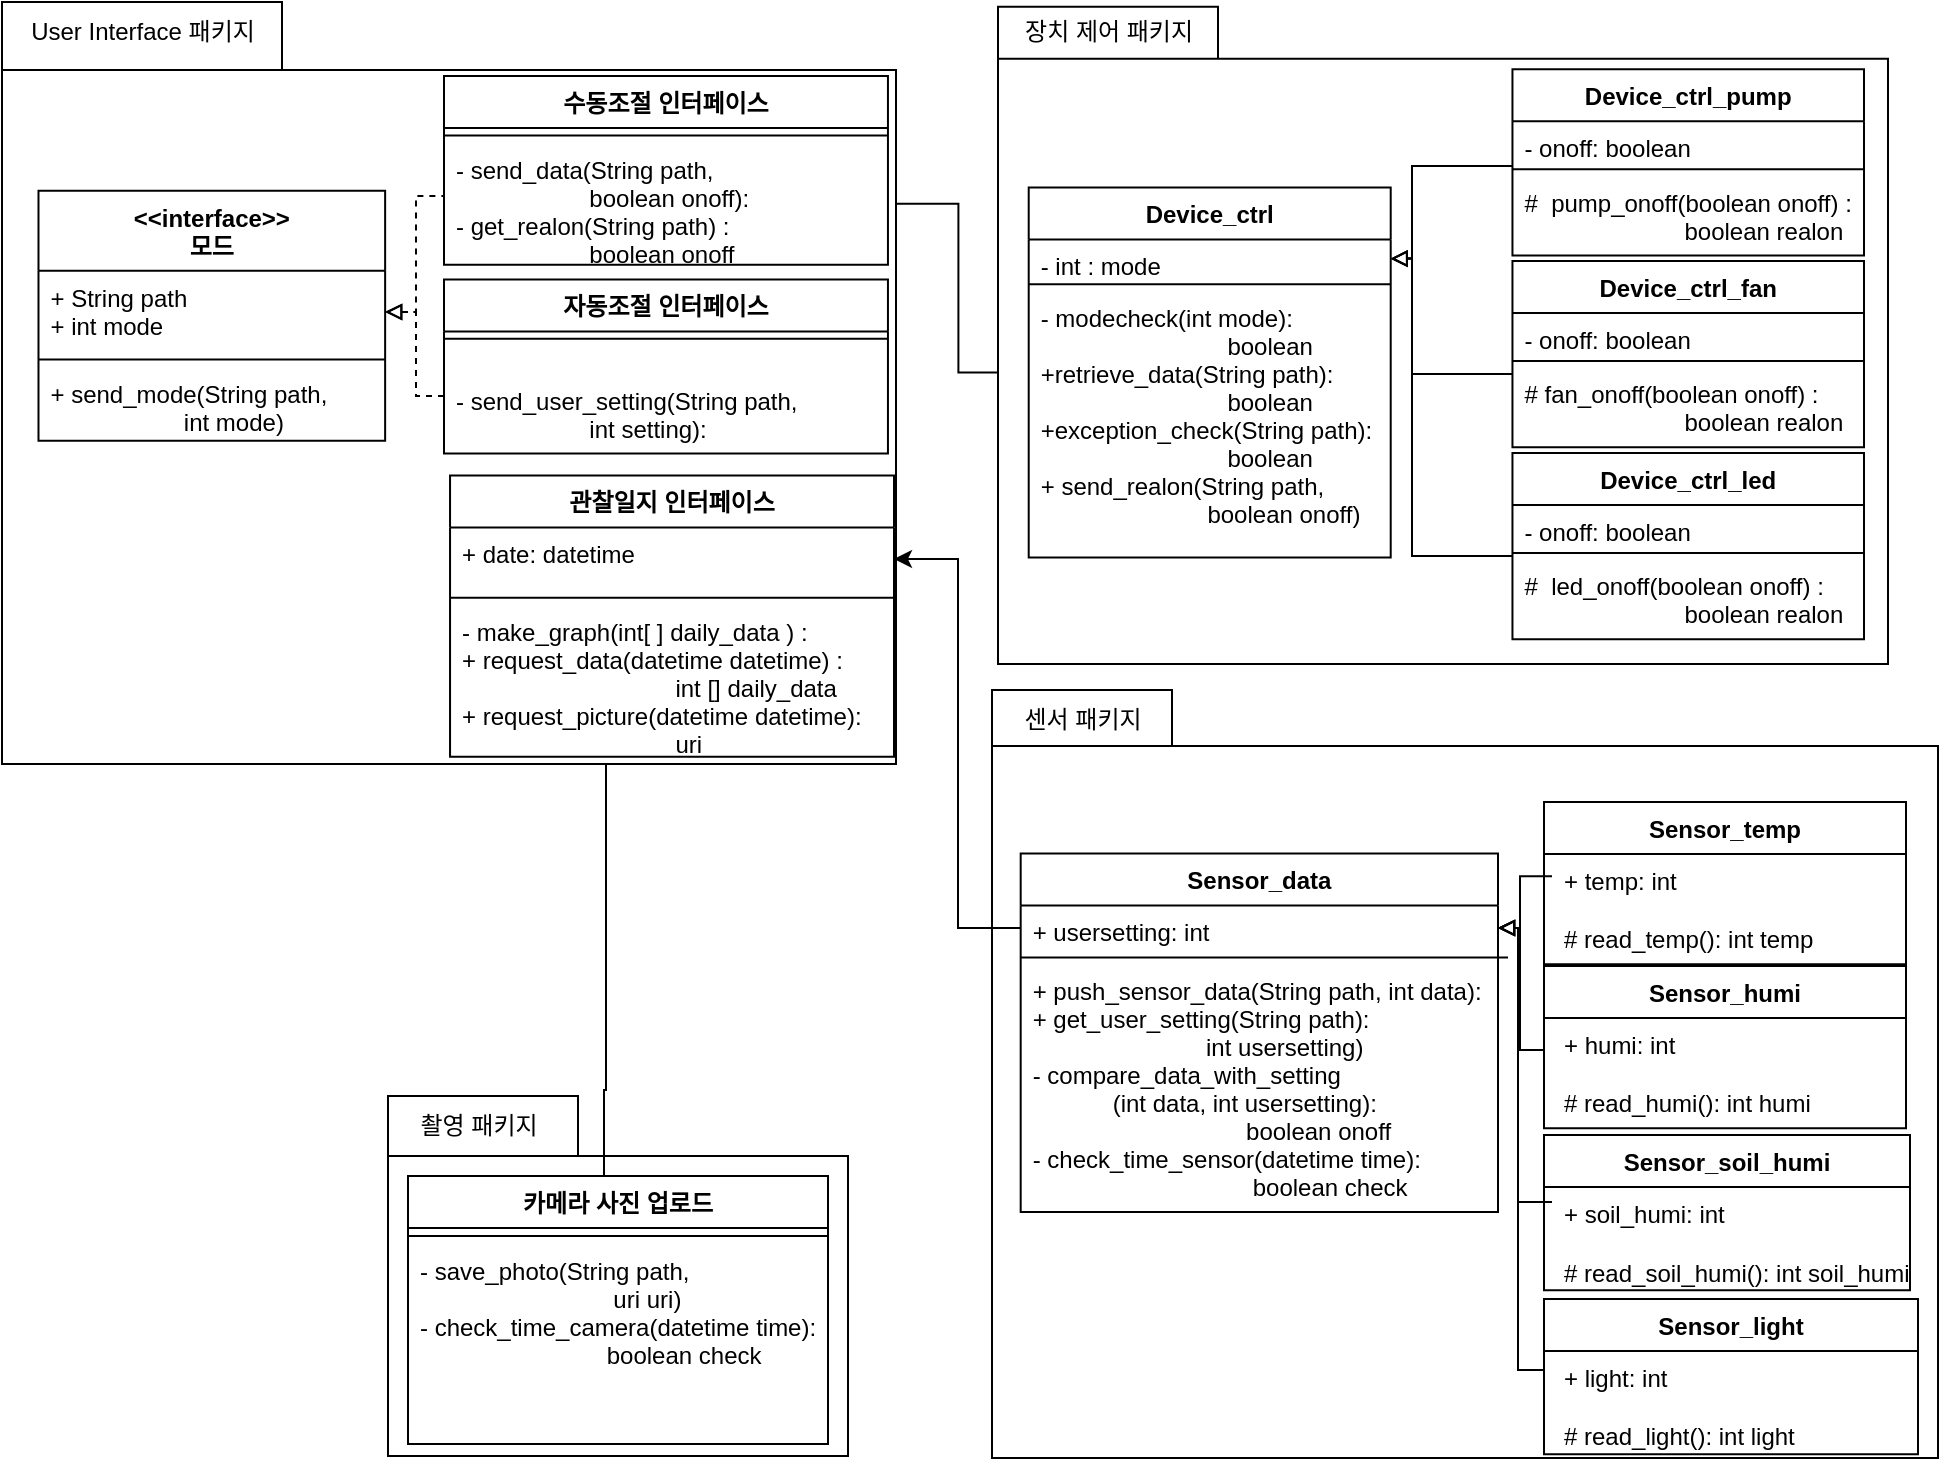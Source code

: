 <mxfile version="20.8.5" type="github">
  <diagram id="fnLHk5_FQdHGoSxvLHbr" name="페이지-1">
    <mxGraphModel dx="4513" dy="644" grid="0" gridSize="10" guides="1" tooltips="1" connect="1" arrows="1" fold="1" page="1" pageScale="1" pageWidth="3300" pageHeight="4681" math="0" shadow="0">
      <root>
        <mxCell id="0" />
        <mxCell id="1" parent="0" />
        <mxCell id="D5vVqQVgLM8rnLh1jBMB-72" value="" style="group" parent="1" vertex="1" connectable="0">
          <mxGeometry x="-1605" y="634" width="230" height="180" as="geometry" />
        </mxCell>
        <mxCell id="D5vVqQVgLM8rnLh1jBMB-73" value="" style="shape=folder;fontStyle=1;spacingTop=10;tabWidth=95;tabHeight=30;tabPosition=left;html=1;" parent="D5vVqQVgLM8rnLh1jBMB-72" vertex="1">
          <mxGeometry width="230" height="180" as="geometry" />
        </mxCell>
        <mxCell id="D5vVqQVgLM8rnLh1jBMB-74" value="카메라 사진 업로드" style="swimlane;fontStyle=1;align=center;verticalAlign=top;childLayout=stackLayout;horizontal=1;startSize=26;horizontalStack=0;resizeParent=1;resizeParentMax=0;resizeLast=0;collapsible=1;marginBottom=0;" parent="D5vVqQVgLM8rnLh1jBMB-72" vertex="1">
          <mxGeometry x="10" y="40" width="210" height="134" as="geometry" />
        </mxCell>
        <mxCell id="D5vVqQVgLM8rnLh1jBMB-75" value="" style="line;strokeWidth=1;fillColor=none;align=left;verticalAlign=middle;spacingTop=-1;spacingLeft=3;spacingRight=3;rotatable=0;labelPosition=right;points=[];portConstraint=eastwest;strokeColor=inherit;" parent="D5vVqQVgLM8rnLh1jBMB-74" vertex="1">
          <mxGeometry y="26" width="210" height="8" as="geometry" />
        </mxCell>
        <mxCell id="D5vVqQVgLM8rnLh1jBMB-76" value="- save_photo(String path,&#xa;                             uri uri)&#xa;- check_time_camera(datetime time):&#xa;                            boolean check&#xa;" style="text;strokeColor=none;fillColor=none;align=left;verticalAlign=top;spacingLeft=4;spacingRight=4;overflow=hidden;rotatable=0;points=[[0,0.5],[1,0.5]];portConstraint=eastwest;" parent="D5vVqQVgLM8rnLh1jBMB-74" vertex="1">
          <mxGeometry y="34" width="210" height="100" as="geometry" />
        </mxCell>
        <mxCell id="D5vVqQVgLM8rnLh1jBMB-77" value="촬영 패키지" style="text;html=1;align=center;verticalAlign=middle;resizable=0;points=[];autosize=1;strokeColor=none;fillColor=none;" parent="D5vVqQVgLM8rnLh1jBMB-72" vertex="1">
          <mxGeometry width="90" height="30" as="geometry" />
        </mxCell>
        <mxCell id="D5vVqQVgLM8rnLh1jBMB-81" style="edgeStyle=orthogonalEdgeStyle;rounded=0;orthogonalLoop=1;jettySize=auto;html=1;entryX=0.471;entryY=1.019;entryDx=0;entryDy=0;endArrow=none;endFill=0;exitX=0.5;exitY=0;exitDx=0;exitDy=0;entryPerimeter=0;" parent="1" source="D5vVqQVgLM8rnLh1jBMB-74" target="D5vVqQVgLM8rnLh1jBMB-86" edge="1">
          <mxGeometry relative="1" as="geometry">
            <Array as="points">
              <mxPoint x="-1497" y="674" />
              <mxPoint x="-1497" y="631" />
              <mxPoint x="-1496" y="631" />
              <mxPoint x="-1496" y="466" />
            </Array>
          </mxGeometry>
        </mxCell>
        <mxCell id="Ux_mzPihkgH7S6a4n0nw-1" style="edgeStyle=orthogonalEdgeStyle;rounded=0;orthogonalLoop=1;jettySize=auto;html=1;endArrow=none;endFill=0;" parent="1" source="D5vVqQVgLM8rnLh1jBMB-89" target="D5vVqQVgLM8rnLh1jBMB-44" edge="1">
          <mxGeometry relative="1" as="geometry" />
        </mxCell>
        <mxCell id="vbS9MfJy5DjZ6YqkpRvB-5" value="" style="group" vertex="1" connectable="0" parent="1">
          <mxGeometry x="-1300" y="87" width="445" height="331" as="geometry" />
        </mxCell>
        <mxCell id="D5vVqQVgLM8rnLh1jBMB-31" value="" style="shape=folder;fontStyle=1;spacingTop=10;tabWidth=110;tabHeight=26;tabPosition=left;html=1;" parent="vbS9MfJy5DjZ6YqkpRvB-5" vertex="1">
          <mxGeometry y="2.4" width="445" height="328.6" as="geometry" />
        </mxCell>
        <mxCell id="D5vVqQVgLM8rnLh1jBMB-44" value="Device_ctrl" style="swimlane;fontStyle=1;align=center;verticalAlign=top;childLayout=stackLayout;horizontal=1;startSize=26;horizontalStack=0;resizeParent=1;resizeParentMax=0;resizeLast=0;collapsible=1;marginBottom=0;" parent="vbS9MfJy5DjZ6YqkpRvB-5" vertex="1">
          <mxGeometry x="15.357" y="92.744" width="181" height="185.005" as="geometry" />
        </mxCell>
        <mxCell id="D5vVqQVgLM8rnLh1jBMB-45" value="- int : mode&#xa;" style="text;strokeColor=none;fillColor=none;align=left;verticalAlign=top;spacingLeft=4;spacingRight=4;overflow=hidden;rotatable=0;points=[[0,0.5],[1,0.5]];portConstraint=eastwest;" parent="D5vVqQVgLM8rnLh1jBMB-44" vertex="1">
          <mxGeometry y="26" width="181" height="19.188" as="geometry" />
        </mxCell>
        <mxCell id="D5vVqQVgLM8rnLh1jBMB-46" value="" style="line;strokeWidth=1;fillColor=none;align=left;verticalAlign=middle;spacingTop=-1;spacingLeft=3;spacingRight=3;rotatable=0;labelPosition=right;points=[];portConstraint=eastwest;strokeColor=inherit;" parent="D5vVqQVgLM8rnLh1jBMB-44" vertex="1">
          <mxGeometry y="45.188" width="181" height="6.396" as="geometry" />
        </mxCell>
        <mxCell id="D5vVqQVgLM8rnLh1jBMB-47" value="- modecheck(int mode): &#xa;                            boolean&#xa;+retrieve_data(String path):&#xa;                            boolean&#xa;+exception_check(String path):&#xa;                            boolean&#xa;+ send_realon(String path,&#xa;                         boolean onoff)" style="text;strokeColor=none;fillColor=none;align=left;verticalAlign=top;spacingLeft=4;spacingRight=4;overflow=hidden;rotatable=0;points=[[0,0.5],[1,0.5]];portConstraint=eastwest;" parent="D5vVqQVgLM8rnLh1jBMB-44" vertex="1">
          <mxGeometry y="51.585" width="181" height="133.42" as="geometry" />
        </mxCell>
        <mxCell id="D5vVqQVgLM8rnLh1jBMB-48" value="장치 제어 패키지" style="text;html=1;align=center;verticalAlign=middle;resizable=0;points=[];autosize=1;strokeColor=none;fillColor=none;" parent="vbS9MfJy5DjZ6YqkpRvB-5" vertex="1">
          <mxGeometry width="110" height="30" as="geometry" />
        </mxCell>
        <mxCell id="D5vVqQVgLM8rnLh1jBMB-43" style="edgeStyle=orthogonalEdgeStyle;rounded=0;orthogonalLoop=1;jettySize=auto;html=1;endArrow=block;endFill=0;entryX=1;entryY=0.5;entryDx=0;entryDy=0;" parent="vbS9MfJy5DjZ6YqkpRvB-5" source="D5vVqQVgLM8rnLh1jBMB-100" target="D5vVqQVgLM8rnLh1jBMB-45" edge="1">
          <mxGeometry relative="1" as="geometry">
            <mxPoint x="157.411" y="176.693" as="targetPoint" />
            <Array as="points">
              <mxPoint x="207" y="82" />
              <mxPoint x="207" y="128" />
            </Array>
            <mxPoint x="257.232" y="144.713" as="sourcePoint" />
          </mxGeometry>
        </mxCell>
        <mxCell id="D5vVqQVgLM8rnLh1jBMB-35" style="edgeStyle=orthogonalEdgeStyle;rounded=0;orthogonalLoop=1;jettySize=auto;html=1;endArrow=block;endFill=0;entryX=1;entryY=0.5;entryDx=0;entryDy=0;" parent="vbS9MfJy5DjZ6YqkpRvB-5" source="D5vVqQVgLM8rnLh1jBMB-104" target="D5vVqQVgLM8rnLh1jBMB-45" edge="1">
          <mxGeometry relative="1" as="geometry">
            <mxPoint x="157.411" y="176.693" as="targetPoint" />
            <Array as="points">
              <mxPoint x="207" y="186" />
              <mxPoint x="207" y="128" />
            </Array>
            <mxPoint x="257.232" y="205.476" as="sourcePoint" />
          </mxGeometry>
        </mxCell>
        <mxCell id="D5vVqQVgLM8rnLh1jBMB-42" style="edgeStyle=orthogonalEdgeStyle;rounded=0;orthogonalLoop=1;jettySize=auto;html=1;entryX=1;entryY=0.5;entryDx=0;entryDy=0;endArrow=block;endFill=0;" parent="vbS9MfJy5DjZ6YqkpRvB-5" source="D5vVqQVgLM8rnLh1jBMB-108" target="D5vVqQVgLM8rnLh1jBMB-45" edge="1">
          <mxGeometry relative="1" as="geometry">
            <mxPoint x="157.411" y="176.693" as="targetPoint" />
            <Array as="points">
              <mxPoint x="207" y="277" />
              <mxPoint x="207" y="128" />
            </Array>
            <mxPoint x="257.232" y="280.63" as="sourcePoint" />
          </mxGeometry>
        </mxCell>
        <mxCell id="vbS9MfJy5DjZ6YqkpRvB-10" value="" style="group" vertex="1" connectable="0" parent="vbS9MfJy5DjZ6YqkpRvB-5">
          <mxGeometry x="257.23" y="33.58" width="175.77" height="285.04" as="geometry" />
        </mxCell>
        <mxCell id="D5vVqQVgLM8rnLh1jBMB-100" value="Device_ctrl_pump" style="swimlane;fontStyle=1;align=center;verticalAlign=top;childLayout=stackLayout;horizontal=1;startSize=26;horizontalStack=0;resizeParent=1;resizeParentMax=0;resizeLast=0;collapsible=1;marginBottom=0;" parent="vbS9MfJy5DjZ6YqkpRvB-10" vertex="1">
          <mxGeometry width="175.77" height="93.159" as="geometry" />
        </mxCell>
        <mxCell id="D5vVqQVgLM8rnLh1jBMB-101" value="- onoff: boolean" style="text;strokeColor=none;fillColor=none;align=left;verticalAlign=top;spacingLeft=4;spacingRight=4;overflow=hidden;rotatable=0;points=[[0,0.5],[1,0.5]];portConstraint=eastwest;" parent="D5vVqQVgLM8rnLh1jBMB-100" vertex="1">
          <mxGeometry y="26" width="175.77" height="20.787" as="geometry" />
        </mxCell>
        <mxCell id="D5vVqQVgLM8rnLh1jBMB-102" value="" style="line;strokeWidth=1;fillColor=none;align=left;verticalAlign=middle;spacingTop=-1;spacingLeft=3;spacingRight=3;rotatable=0;labelPosition=right;points=[];portConstraint=eastwest;strokeColor=inherit;" parent="D5vVqQVgLM8rnLh1jBMB-100" vertex="1">
          <mxGeometry y="46.787" width="175.77" height="6.396" as="geometry" />
        </mxCell>
        <mxCell id="D5vVqQVgLM8rnLh1jBMB-103" value="#  pump_onoff(boolean onoff) :&#xa;                        boolean realon " style="text;strokeColor=none;fillColor=none;align=left;verticalAlign=top;spacingLeft=4;spacingRight=4;overflow=hidden;rotatable=0;points=[[0,0.5],[1,0.5]];portConstraint=eastwest;" parent="D5vVqQVgLM8rnLh1jBMB-100" vertex="1">
          <mxGeometry y="53.183" width="175.77" height="39.975" as="geometry" />
        </mxCell>
        <mxCell id="D5vVqQVgLM8rnLh1jBMB-104" value="Device_ctrl_fan" style="swimlane;fontStyle=1;align=center;verticalAlign=top;childLayout=stackLayout;horizontal=1;startSize=26;horizontalStack=0;resizeParent=1;resizeParentMax=0;resizeLast=0;collapsible=1;marginBottom=0;" parent="vbS9MfJy5DjZ6YqkpRvB-10" vertex="1">
          <mxGeometry y="95.941" width="175.77" height="93.159" as="geometry" />
        </mxCell>
        <mxCell id="D5vVqQVgLM8rnLh1jBMB-105" value="- onoff: boolean" style="text;strokeColor=none;fillColor=none;align=left;verticalAlign=top;spacingLeft=4;spacingRight=4;overflow=hidden;rotatable=0;points=[[0,0.5],[1,0.5]];portConstraint=eastwest;" parent="D5vVqQVgLM8rnLh1jBMB-104" vertex="1">
          <mxGeometry y="26" width="175.77" height="20.787" as="geometry" />
        </mxCell>
        <mxCell id="D5vVqQVgLM8rnLh1jBMB-106" value="" style="line;strokeWidth=1;fillColor=none;align=left;verticalAlign=middle;spacingTop=-1;spacingLeft=3;spacingRight=3;rotatable=0;labelPosition=right;points=[];portConstraint=eastwest;strokeColor=inherit;" parent="D5vVqQVgLM8rnLh1jBMB-104" vertex="1">
          <mxGeometry y="46.787" width="175.77" height="6.396" as="geometry" />
        </mxCell>
        <mxCell id="D5vVqQVgLM8rnLh1jBMB-107" value="# fan_onoff(boolean onoff) :&#xa;                        boolean realon " style="text;strokeColor=none;fillColor=none;align=left;verticalAlign=top;spacingLeft=4;spacingRight=4;overflow=hidden;rotatable=0;points=[[0,0.5],[1,0.5]];portConstraint=eastwest;" parent="D5vVqQVgLM8rnLh1jBMB-104" vertex="1">
          <mxGeometry y="53.183" width="175.77" height="39.975" as="geometry" />
        </mxCell>
        <mxCell id="D5vVqQVgLM8rnLh1jBMB-108" value="Device_ctrl_led" style="swimlane;fontStyle=1;align=center;verticalAlign=top;childLayout=stackLayout;horizontal=1;startSize=26;horizontalStack=0;resizeParent=1;resizeParentMax=0;resizeLast=0;collapsible=1;marginBottom=0;" parent="vbS9MfJy5DjZ6YqkpRvB-10" vertex="1">
          <mxGeometry y="191.882" width="175.77" height="93.159" as="geometry" />
        </mxCell>
        <mxCell id="D5vVqQVgLM8rnLh1jBMB-109" value="- onoff: boolean" style="text;strokeColor=none;fillColor=none;align=left;verticalAlign=top;spacingLeft=4;spacingRight=4;overflow=hidden;rotatable=0;points=[[0,0.5],[1,0.5]];portConstraint=eastwest;" parent="D5vVqQVgLM8rnLh1jBMB-108" vertex="1">
          <mxGeometry y="26" width="175.77" height="20.787" as="geometry" />
        </mxCell>
        <mxCell id="D5vVqQVgLM8rnLh1jBMB-110" value="" style="line;strokeWidth=1;fillColor=none;align=left;verticalAlign=middle;spacingTop=-1;spacingLeft=3;spacingRight=3;rotatable=0;labelPosition=right;points=[];portConstraint=eastwest;strokeColor=inherit;" parent="D5vVqQVgLM8rnLh1jBMB-108" vertex="1">
          <mxGeometry y="46.787" width="175.77" height="6.396" as="geometry" />
        </mxCell>
        <mxCell id="D5vVqQVgLM8rnLh1jBMB-111" value="#  led_onoff(boolean onoff) :&#xa;                        boolean realon " style="text;strokeColor=none;fillColor=none;align=left;verticalAlign=top;spacingLeft=4;spacingRight=4;overflow=hidden;rotatable=0;points=[[0,0.5],[1,0.5]];portConstraint=eastwest;" parent="D5vVqQVgLM8rnLh1jBMB-108" vertex="1">
          <mxGeometry y="53.183" width="175.77" height="39.975" as="geometry" />
        </mxCell>
        <mxCell id="D5vVqQVgLM8rnLh1jBMB-50" value="" style="shape=folder;fontStyle=1;spacingTop=10;tabWidth=90;tabHeight=28;tabPosition=left;html=1;container=0;" parent="1" vertex="1">
          <mxGeometry x="-1303" y="431" width="473" height="384" as="geometry" />
        </mxCell>
        <mxCell id="D5vVqQVgLM8rnLh1jBMB-63" value="Sensor_data" style="swimlane;fontStyle=1;align=center;verticalAlign=top;childLayout=stackLayout;horizontal=1;startSize=26;horizontalStack=0;resizeParent=1;resizeParentMax=0;resizeLast=0;collapsible=1;marginBottom=0;container=0;" parent="1" vertex="1">
          <mxGeometry x="-1288.66" y="512.71" width="238.66" height="179.29" as="geometry" />
        </mxCell>
        <mxCell id="D5vVqQVgLM8rnLh1jBMB-67" style="edgeStyle=orthogonalEdgeStyle;rounded=0;orthogonalLoop=1;jettySize=auto;html=1;endArrow=block;endFill=0;" parent="1" target="D5vVqQVgLM8rnLh1jBMB-63" edge="1" source="D5vVqQVgLM8rnLh1jBMB-116">
          <mxGeometry relative="1" as="geometry">
            <mxPoint x="-920.764" y="601.67" as="sourcePoint" />
            <mxPoint x="-1067.667" y="534.36" as="targetPoint" />
            <Array as="points">
              <mxPoint x="-1039" y="611" />
              <mxPoint x="-1039" y="550" />
            </Array>
          </mxGeometry>
        </mxCell>
        <mxCell id="D5vVqQVgLM8rnLh1jBMB-69" style="edgeStyle=orthogonalEdgeStyle;rounded=0;orthogonalLoop=1;jettySize=auto;html=1;endArrow=block;endFill=0;" parent="1" source="D5vVqQVgLM8rnLh1jBMB-124" target="D5vVqQVgLM8rnLh1jBMB-63" edge="1">
          <mxGeometry relative="1" as="geometry">
            <mxPoint x="-920.333" y="739.58" as="sourcePoint" />
            <mxPoint x="-1067.667" y="534.36" as="targetPoint" />
            <Array as="points">
              <mxPoint x="-1040" y="771" />
              <mxPoint x="-1040" y="550" />
            </Array>
          </mxGeometry>
        </mxCell>
        <mxCell id="D5vVqQVgLM8rnLh1jBMB-70" style="edgeStyle=orthogonalEdgeStyle;rounded=0;orthogonalLoop=1;jettySize=auto;html=1;exitX=0;exitY=0.5;exitDx=0;exitDy=0;endArrow=block;endFill=0;" parent="1" target="D5vVqQVgLM8rnLh1jBMB-63" edge="1" source="D5vVqQVgLM8rnLh1jBMB-113">
          <mxGeometry relative="1" as="geometry">
            <mxPoint x="-920.333" y="514.444" as="sourcePoint" />
            <mxPoint x="-1067.667" y="491.93" as="targetPoint" />
            <Array as="points">
              <mxPoint x="-1039" y="524" />
              <mxPoint x="-1039" y="550" />
            </Array>
          </mxGeometry>
        </mxCell>
        <mxCell id="D5vVqQVgLM8rnLh1jBMB-71" value="센서 패키지" style="text;html=1;align=center;verticalAlign=middle;resizable=0;points=[];autosize=1;strokeColor=none;fillColor=none;container=0;" parent="1" vertex="1">
          <mxGeometry x="-1303" y="431" width="90" height="30" as="geometry" />
        </mxCell>
        <mxCell id="D5vVqQVgLM8rnLh1jBMB-128" style="edgeStyle=orthogonalEdgeStyle;rounded=0;orthogonalLoop=1;jettySize=auto;html=1;endArrow=block;endFill=0;" parent="1" source="D5vVqQVgLM8rnLh1jBMB-121" target="D5vVqQVgLM8rnLh1jBMB-63" edge="1">
          <mxGeometry relative="1" as="geometry">
            <Array as="points">
              <mxPoint x="-1040" y="687" />
              <mxPoint x="-1040" y="550" />
            </Array>
          </mxGeometry>
        </mxCell>
        <mxCell id="D5vVqQVgLM8rnLh1jBMB-64" value="+ usersetting: int" style="text;strokeColor=none;fillColor=none;align=left;verticalAlign=top;spacingLeft=4;spacingRight=4;overflow=hidden;rotatable=0;points=[[0,0.5],[1,0.5]];portConstraint=eastwest;container=0;" parent="1" vertex="1">
          <mxGeometry x="-1288.661" y="538.712" width="243.665" height="22.514" as="geometry" />
        </mxCell>
        <mxCell id="D5vVqQVgLM8rnLh1jBMB-65" value="" style="line;strokeWidth=1;fillColor=none;align=left;verticalAlign=middle;spacingTop=-1;spacingLeft=3;spacingRight=3;rotatable=0;labelPosition=right;points=[];portConstraint=eastwest;strokeColor=inherit;container=0;" parent="1" vertex="1">
          <mxGeometry x="-1288.661" y="561.225" width="243.665" height="6.927" as="geometry" />
        </mxCell>
        <mxCell id="D5vVqQVgLM8rnLh1jBMB-66" value="+ push_sensor_data(String path, int data):&#xa;+ get_user_setting(String path):&#xa;                          int usersetting)&#xa;- compare_data_with_setting&#xa;            (int data, int usersetting):&#xa;                                boolean onoff&#xa;- check_time_sensor(datetime time):&#xa;                                 boolean check" style="text;strokeColor=none;fillColor=none;align=left;verticalAlign=top;spacingLeft=4;spacingRight=4;overflow=hidden;rotatable=0;points=[[0,0.5],[1,0.5]];portConstraint=eastwest;container=0;" parent="1" vertex="1">
          <mxGeometry x="-1288.66" y="568.15" width="243.66" height="130.85" as="geometry" />
        </mxCell>
        <mxCell id="vbS9MfJy5DjZ6YqkpRvB-6" value="" style="group" vertex="1" connectable="0" parent="1">
          <mxGeometry x="-1798" y="87" width="447" height="381" as="geometry" />
        </mxCell>
        <mxCell id="D5vVqQVgLM8rnLh1jBMB-82" value="" style="shape=folder;fontStyle=1;spacingTop=10;tabWidth=140;tabHeight=34;tabPosition=left;html=1;" parent="vbS9MfJy5DjZ6YqkpRvB-6" vertex="1">
          <mxGeometry width="447" height="381" as="geometry" />
        </mxCell>
        <mxCell id="D5vVqQVgLM8rnLh1jBMB-93" value="User Interface 패키지" style="text;html=1;align=center;verticalAlign=middle;resizable=0;points=[];autosize=1;strokeColor=none;fillColor=none;" parent="vbS9MfJy5DjZ6YqkpRvB-6" vertex="1">
          <mxGeometry width="140" height="30" as="geometry" />
        </mxCell>
        <mxCell id="D5vVqQVgLM8rnLh1jBMB-94" style="edgeStyle=orthogonalEdgeStyle;rounded=0;orthogonalLoop=1;jettySize=auto;html=1;endArrow=none;endFill=0;startArrow=block;startFill=0;dashed=1;" parent="vbS9MfJy5DjZ6YqkpRvB-6" source="D5vVqQVgLM8rnLh1jBMB-95" target="D5vVqQVgLM8rnLh1jBMB-87" edge="1">
          <mxGeometry relative="1" as="geometry">
            <Array as="points">
              <mxPoint x="207" y="155" />
              <mxPoint x="207" y="97" />
            </Array>
          </mxGeometry>
        </mxCell>
        <mxCell id="D5vVqQVgLM8rnLh1jBMB-95" value="&lt;&lt;interface&gt;&gt; &#xa;모드" style="swimlane;fontStyle=1;align=center;verticalAlign=top;childLayout=stackLayout;horizontal=1;startSize=40;horizontalStack=0;resizeParent=1;resizeParentMax=0;resizeLast=0;collapsible=1;marginBottom=0;" parent="vbS9MfJy5DjZ6YqkpRvB-6" vertex="1">
          <mxGeometry x="18.245" y="94.325" width="173.327" height="125.078" as="geometry" />
        </mxCell>
        <mxCell id="D5vVqQVgLM8rnLh1jBMB-96" value="+ String path&#xa;+ int mode" style="text;strokeColor=none;fillColor=none;align=left;verticalAlign=top;spacingLeft=4;spacingRight=4;overflow=hidden;rotatable=0;points=[[0,0.5],[1,0.5]];portConstraint=eastwest;" parent="D5vVqQVgLM8rnLh1jBMB-95" vertex="1">
          <mxGeometry y="40" width="173.327" height="40.689" as="geometry" />
        </mxCell>
        <mxCell id="D5vVqQVgLM8rnLh1jBMB-97" value="" style="line;strokeWidth=1;fillColor=none;align=left;verticalAlign=middle;spacingTop=-1;spacingLeft=3;spacingRight=3;rotatable=0;labelPosition=right;points=[];portConstraint=eastwest;strokeColor=inherit;" parent="D5vVqQVgLM8rnLh1jBMB-95" vertex="1">
          <mxGeometry y="80.689" width="173.327" height="7.398" as="geometry" />
        </mxCell>
        <mxCell id="D5vVqQVgLM8rnLh1jBMB-98" value="+ send_mode(String path,&#xa;                    int mode)" style="text;strokeColor=none;fillColor=none;align=left;verticalAlign=top;spacingLeft=4;spacingRight=4;overflow=hidden;rotatable=0;points=[[0,0.5],[1,0.5]];portConstraint=eastwest;" parent="D5vVqQVgLM8rnLh1jBMB-95" vertex="1">
          <mxGeometry y="88.087" width="173.327" height="36.99" as="geometry" />
        </mxCell>
        <mxCell id="D5vVqQVgLM8rnLh1jBMB-99" style="edgeStyle=orthogonalEdgeStyle;rounded=0;orthogonalLoop=1;jettySize=auto;html=1;startArrow=none;startFill=0;endArrow=block;endFill=0;dashed=1;" parent="vbS9MfJy5DjZ6YqkpRvB-6" source="D5vVqQVgLM8rnLh1jBMB-92" target="D5vVqQVgLM8rnLh1jBMB-95" edge="1">
          <mxGeometry relative="1" as="geometry">
            <Array as="points">
              <mxPoint x="207" y="197" />
              <mxPoint x="207" y="155" />
            </Array>
          </mxGeometry>
        </mxCell>
        <mxCell id="vbS9MfJy5DjZ6YqkpRvB-11" value="" style="group" vertex="1" connectable="0" parent="vbS9MfJy5DjZ6YqkpRvB-6">
          <mxGeometry x="221" y="36.99" width="225" height="340.42" as="geometry" />
        </mxCell>
        <mxCell id="D5vVqQVgLM8rnLh1jBMB-83" value="관찰일지 인터페이스" style="swimlane;fontStyle=1;align=center;verticalAlign=top;childLayout=stackLayout;horizontal=1;startSize=26;horizontalStack=0;resizeParent=1;resizeParentMax=0;resizeLast=0;collapsible=1;marginBottom=0;" parent="vbS9MfJy5DjZ6YqkpRvB-11" vertex="1">
          <mxGeometry x="3.027" y="199.749" width="221.973" height="140.671" as="geometry" />
        </mxCell>
        <mxCell id="D5vVqQVgLM8rnLh1jBMB-84" value="+ date: datetime&#xa;" style="text;strokeColor=none;fillColor=none;align=left;verticalAlign=top;spacingLeft=4;spacingRight=4;overflow=hidden;rotatable=0;points=[[0,0.5],[1,0.5]];portConstraint=eastwest;" parent="D5vVqQVgLM8rnLh1jBMB-83" vertex="1">
          <mxGeometry y="26" width="221.973" height="31.442" as="geometry" />
        </mxCell>
        <mxCell id="D5vVqQVgLM8rnLh1jBMB-85" value="" style="line;strokeWidth=1;fillColor=none;align=left;verticalAlign=middle;spacingTop=-1;spacingLeft=3;spacingRight=3;rotatable=0;labelPosition=right;points=[];portConstraint=eastwest;strokeColor=inherit;" parent="D5vVqQVgLM8rnLh1jBMB-83" vertex="1">
          <mxGeometry y="57.442" width="221.973" height="7.398" as="geometry" />
        </mxCell>
        <mxCell id="D5vVqQVgLM8rnLh1jBMB-86" value="- make_graph(int[ ] daily_data ) :&#xa;+ request_data(datetime datetime) : &#xa;                                int [] daily_data&#xa;+ request_picture(datetime datetime):&#xa;                                uri" style="text;strokeColor=none;fillColor=none;align=left;verticalAlign=top;spacingLeft=4;spacingRight=4;overflow=hidden;rotatable=0;points=[[0,0.5],[1,0.5]];portConstraint=eastwest;" parent="D5vVqQVgLM8rnLh1jBMB-83" vertex="1">
          <mxGeometry y="64.84" width="221.973" height="75.831" as="geometry" />
        </mxCell>
        <mxCell id="D5vVqQVgLM8rnLh1jBMB-87" value="수동조절 인터페이스" style="swimlane;fontStyle=1;align=center;verticalAlign=top;childLayout=stackLayout;horizontal=1;startSize=26;horizontalStack=0;resizeParent=1;resizeParentMax=0;resizeLast=0;collapsible=1;marginBottom=0;" parent="vbS9MfJy5DjZ6YqkpRvB-11" vertex="1">
          <mxGeometry width="221.973" height="94.433" as="geometry" />
        </mxCell>
        <mxCell id="D5vVqQVgLM8rnLh1jBMB-88" value="" style="line;strokeWidth=1;fillColor=none;align=left;verticalAlign=middle;spacingTop=-1;spacingLeft=3;spacingRight=3;rotatable=0;labelPosition=right;points=[];portConstraint=eastwest;strokeColor=inherit;" parent="D5vVqQVgLM8rnLh1jBMB-87" vertex="1">
          <mxGeometry y="26" width="221.973" height="7.398" as="geometry" />
        </mxCell>
        <mxCell id="D5vVqQVgLM8rnLh1jBMB-89" value="- send_data(String path, &#xa;                    boolean onoff):&#xa;- get_realon(String path) :&#xa;                    boolean onoff" style="text;strokeColor=none;fillColor=none;align=left;verticalAlign=top;spacingLeft=4;spacingRight=4;overflow=hidden;rotatable=0;points=[[0,0.5],[1,0.5]];portConstraint=eastwest;" parent="D5vVqQVgLM8rnLh1jBMB-87" vertex="1">
          <mxGeometry y="33.398" width="221.973" height="61.034" as="geometry" />
        </mxCell>
        <mxCell id="D5vVqQVgLM8rnLh1jBMB-90" value="자동조절 인터페이스" style="swimlane;fontStyle=1;align=center;verticalAlign=top;childLayout=stackLayout;horizontal=1;startSize=26;horizontalStack=0;resizeParent=1;resizeParentMax=0;resizeLast=0;collapsible=1;marginBottom=0;" parent="vbS9MfJy5DjZ6YqkpRvB-11" vertex="1">
          <mxGeometry y="101.724" width="221.973" height="87.034" as="geometry" />
        </mxCell>
        <mxCell id="D5vVqQVgLM8rnLh1jBMB-91" value="" style="line;strokeWidth=1;fillColor=none;align=left;verticalAlign=middle;spacingTop=-1;spacingLeft=3;spacingRight=3;rotatable=0;labelPosition=right;points=[];portConstraint=eastwest;strokeColor=inherit;" parent="D5vVqQVgLM8rnLh1jBMB-90" vertex="1">
          <mxGeometry y="26" width="221.973" height="7.398" as="geometry" />
        </mxCell>
        <mxCell id="D5vVqQVgLM8rnLh1jBMB-92" value="&#xa;- send_user_setting(String path,&#xa;                    int setting):" style="text;strokeColor=none;fillColor=none;align=left;verticalAlign=top;spacingLeft=4;spacingRight=4;overflow=hidden;rotatable=0;points=[[0,0.5],[1,0.5]];portConstraint=eastwest;" parent="D5vVqQVgLM8rnLh1jBMB-90" vertex="1">
          <mxGeometry y="33.398" width="221.973" height="53.636" as="geometry" />
        </mxCell>
        <mxCell id="D5vVqQVgLM8rnLh1jBMB-80" style="edgeStyle=orthogonalEdgeStyle;rounded=0;orthogonalLoop=1;jettySize=auto;html=1;exitX=0;exitY=0.5;exitDx=0;exitDy=0;endArrow=classic;endFill=1;entryX=1;entryY=0.5;entryDx=0;entryDy=0;" parent="1" source="D5vVqQVgLM8rnLh1jBMB-64" target="D5vVqQVgLM8rnLh1jBMB-84" edge="1">
          <mxGeometry relative="1" as="geometry">
            <mxPoint x="-1105" y="669" as="targetPoint" />
            <mxPoint x="-1105" y="603.0" as="sourcePoint" />
            <Array as="points">
              <mxPoint x="-1320" y="550" />
              <mxPoint x="-1320" y="366" />
            </Array>
          </mxGeometry>
        </mxCell>
        <mxCell id="vbS9MfJy5DjZ6YqkpRvB-7" value="" style="group" vertex="1" connectable="0" parent="1">
          <mxGeometry x="-1023" y="487" width="190" height="326.14" as="geometry" />
        </mxCell>
        <mxCell id="D5vVqQVgLM8rnLh1jBMB-112" value="Sensor_temp" style="swimlane;fontStyle=1;align=center;verticalAlign=top;childLayout=stackLayout;horizontal=1;startSize=26;horizontalStack=0;resizeParent=1;resizeParentMax=0;resizeLast=0;collapsible=1;marginBottom=0;container=0;" parent="vbS9MfJy5DjZ6YqkpRvB-7" vertex="1">
          <mxGeometry x="-4" width="181" height="81.12" as="geometry" />
        </mxCell>
        <mxCell id="D5vVqQVgLM8rnLh1jBMB-116" value="Sensor_humi" style="swimlane;fontStyle=1;align=center;verticalAlign=top;childLayout=stackLayout;horizontal=1;startSize=26;horizontalStack=0;resizeParent=1;resizeParentMax=0;resizeLast=0;collapsible=1;marginBottom=0;container=0;" parent="vbS9MfJy5DjZ6YqkpRvB-7" vertex="1">
          <mxGeometry x="-4" y="81.96" width="181" height="81.12" as="geometry" />
        </mxCell>
        <mxCell id="D5vVqQVgLM8rnLh1jBMB-120" value="Sensor_soil_humi" style="swimlane;fontStyle=1;align=center;verticalAlign=top;childLayout=stackLayout;horizontal=1;startSize=26;horizontalStack=0;resizeParent=1;resizeParentMax=0;resizeLast=0;collapsible=1;marginBottom=0;container=0;" parent="vbS9MfJy5DjZ6YqkpRvB-7" vertex="1">
          <mxGeometry x="-4" y="166.51" width="183" height="77.67" as="geometry" />
        </mxCell>
        <mxCell id="D5vVqQVgLM8rnLh1jBMB-124" value="Sensor_light" style="swimlane;fontStyle=1;align=center;verticalAlign=top;childLayout=stackLayout;horizontal=1;startSize=26;horizontalStack=0;resizeParent=1;resizeParentMax=0;resizeLast=0;collapsible=1;marginBottom=0;container=0;" parent="vbS9MfJy5DjZ6YqkpRvB-7" vertex="1">
          <mxGeometry x="-4" y="248.47" width="187" height="77.67" as="geometry" />
        </mxCell>
        <mxCell id="D5vVqQVgLM8rnLh1jBMB-113" value="+ temp: int" style="text;strokeColor=none;fillColor=none;align=left;verticalAlign=top;spacingLeft=4;spacingRight=4;overflow=hidden;rotatable=0;points=[[0,0.5],[1,0.5]];portConstraint=eastwest;container=0;" parent="vbS9MfJy5DjZ6YqkpRvB-7" vertex="1">
          <mxGeometry y="25.905" width="142.995" height="22.431" as="geometry" />
        </mxCell>
        <mxCell id="D5vVqQVgLM8rnLh1jBMB-114" value="" style="line;strokeWidth=1;fillColor=none;align=left;verticalAlign=middle;spacingTop=-1;spacingLeft=3;spacingRight=3;rotatable=0;labelPosition=right;points=[];portConstraint=eastwest;strokeColor=inherit;container=0;" parent="vbS9MfJy5DjZ6YqkpRvB-7" vertex="1">
          <mxGeometry y="48.336" width="142.995" height="6.902" as="geometry" />
        </mxCell>
        <mxCell id="D5vVqQVgLM8rnLh1jBMB-115" value="# read_temp(): int temp" style="text;strokeColor=none;fillColor=none;align=left;verticalAlign=top;spacingLeft=4;spacingRight=4;overflow=hidden;rotatable=0;points=[[0,0.5],[1,0.5]];portConstraint=eastwest;container=0;" parent="vbS9MfJy5DjZ6YqkpRvB-7" vertex="1">
          <mxGeometry y="55.238" width="142.995" height="25.882" as="geometry" />
        </mxCell>
        <mxCell id="D5vVqQVgLM8rnLh1jBMB-117" value="+ humi: int" style="text;strokeColor=none;fillColor=none;align=left;verticalAlign=top;spacingLeft=4;spacingRight=4;overflow=hidden;rotatable=0;points=[[0,0.5],[1,0.5]];portConstraint=eastwest;container=0;" parent="vbS9MfJy5DjZ6YqkpRvB-7" vertex="1">
          <mxGeometry y="107.866" width="142.995" height="22.431" as="geometry" />
        </mxCell>
        <mxCell id="D5vVqQVgLM8rnLh1jBMB-118" value="" style="line;strokeWidth=1;fillColor=none;align=left;verticalAlign=middle;spacingTop=-1;spacingLeft=3;spacingRight=3;rotatable=0;labelPosition=right;points=[];portConstraint=eastwest;strokeColor=inherit;container=0;" parent="vbS9MfJy5DjZ6YqkpRvB-7" vertex="1">
          <mxGeometry y="130.297" width="142.995" height="6.902" as="geometry" />
        </mxCell>
        <mxCell id="D5vVqQVgLM8rnLh1jBMB-119" value="# read_humi(): int humi" style="text;strokeColor=none;fillColor=none;align=left;verticalAlign=top;spacingLeft=4;spacingRight=4;overflow=hidden;rotatable=0;points=[[0,0.5],[1,0.5]];portConstraint=eastwest;container=0;" parent="vbS9MfJy5DjZ6YqkpRvB-7" vertex="1">
          <mxGeometry y="137.199" width="142.995" height="25.882" as="geometry" />
        </mxCell>
        <mxCell id="D5vVqQVgLM8rnLh1jBMB-121" value="+ soil_humi: int" style="text;strokeColor=none;fillColor=none;align=left;verticalAlign=top;spacingLeft=4;spacingRight=4;overflow=hidden;rotatable=0;points=[[0,0.5],[1,0.5]];portConstraint=eastwest;container=0;" parent="vbS9MfJy5DjZ6YqkpRvB-7" vertex="1">
          <mxGeometry y="192.415" width="142.995" height="22.431" as="geometry" />
        </mxCell>
        <mxCell id="D5vVqQVgLM8rnLh1jBMB-122" value="" style="line;strokeWidth=1;fillColor=none;align=left;verticalAlign=middle;spacingTop=-1;spacingLeft=3;spacingRight=3;rotatable=0;labelPosition=right;points=[];portConstraint=eastwest;strokeColor=inherit;container=0;" parent="vbS9MfJy5DjZ6YqkpRvB-7" vertex="1">
          <mxGeometry y="214.846" width="142.995" height="6.902" as="geometry" />
        </mxCell>
        <mxCell id="D5vVqQVgLM8rnLh1jBMB-123" value="# read_soil_humi(): int soil_humi" style="text;strokeColor=none;fillColor=none;align=left;verticalAlign=top;spacingLeft=4;spacingRight=4;overflow=hidden;rotatable=0;points=[[0,0.5],[1,0.5]];portConstraint=eastwest;container=0;" parent="vbS9MfJy5DjZ6YqkpRvB-7" vertex="1">
          <mxGeometry y="221.75" width="184" height="22.43" as="geometry" />
        </mxCell>
        <mxCell id="D5vVqQVgLM8rnLh1jBMB-125" value="+ light: int" style="text;strokeColor=none;fillColor=none;align=left;verticalAlign=top;spacingLeft=4;spacingRight=4;overflow=hidden;rotatable=0;points=[[0,0.5],[1,0.5]];portConstraint=eastwest;container=0;" parent="vbS9MfJy5DjZ6YqkpRvB-7" vertex="1">
          <mxGeometry x="0.005" y="274.375" width="142.995" height="22.431" as="geometry" />
        </mxCell>
        <mxCell id="D5vVqQVgLM8rnLh1jBMB-126" value="" style="line;strokeWidth=1;fillColor=none;align=left;verticalAlign=middle;spacingTop=-1;spacingLeft=3;spacingRight=3;rotatable=0;labelPosition=right;points=[];portConstraint=eastwest;strokeColor=inherit;container=0;" parent="vbS9MfJy5DjZ6YqkpRvB-7" vertex="1">
          <mxGeometry x="0.005" y="296.807" width="142.995" height="6.902" as="geometry" />
        </mxCell>
        <mxCell id="D5vVqQVgLM8rnLh1jBMB-127" value="# read_light(): int light" style="text;strokeColor=none;fillColor=none;align=left;verticalAlign=top;spacingLeft=4;spacingRight=4;overflow=hidden;rotatable=0;points=[[0,0.5],[1,0.5]];portConstraint=eastwest;container=0;" parent="vbS9MfJy5DjZ6YqkpRvB-7" vertex="1">
          <mxGeometry x="0.005" y="303.709" width="142.995" height="22.431" as="geometry" />
        </mxCell>
      </root>
    </mxGraphModel>
  </diagram>
</mxfile>
